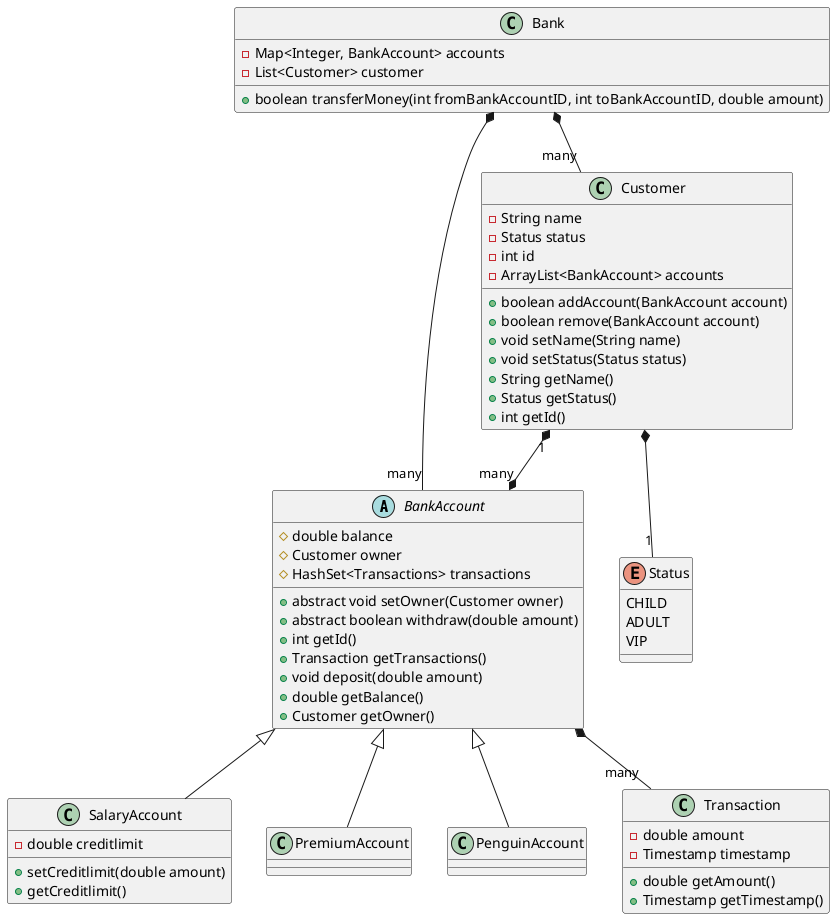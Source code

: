 @startuml
'https://plantuml.com/class-diagram

abstract class BankAccount {
    # double balance
    # Customer owner
    # HashSet<Transactions> transactions
    + abstract void setOwner(Customer owner)
    + abstract boolean withdraw(double amount)
    + int getId()
    + Transaction getTransactions()
    + void deposit(double amount)
    + double getBalance()
    + Customer getOwner()
}

class SalaryAccount {
    - double creditlimit
    + setCreditlimit(double amount)
    + getCreditlimit()
}

class PremiumAccount

class PenguinAccount

class Transaction {
    - double amount
    - Timestamp timestamp
    + double getAmount()
    + Timestamp getTimestamp()
}

class Customer {
   - String name
   - Status status
   - int id
   - ArrayList<BankAccount> accounts
   + boolean addAccount(BankAccount account)
   + boolean remove(BankAccount account)
   + void setName(String name)
   + void setStatus(Status status)
   + String getName()
   + Status getStatus()
   + int getId()
}

class Bank {
    - Map<Integer, BankAccount> accounts
    - List<Customer> customer
    + boolean transferMoney(int fromBankAccountID, int toBankAccountID, double amount)
}

enum Status {
    CHILD
    ADULT
    VIP
}

BankAccount <|-- PenguinAccount
BankAccount <|-- SalaryAccount
BankAccount <|-- PremiumAccount

BankAccount *-- "many" Transaction
Customer "1"*--* "many"BankAccount
Customer  *-- "1" Status
Bank *-- "many" BankAccount
Bank *-- "many" Customer

@enduml